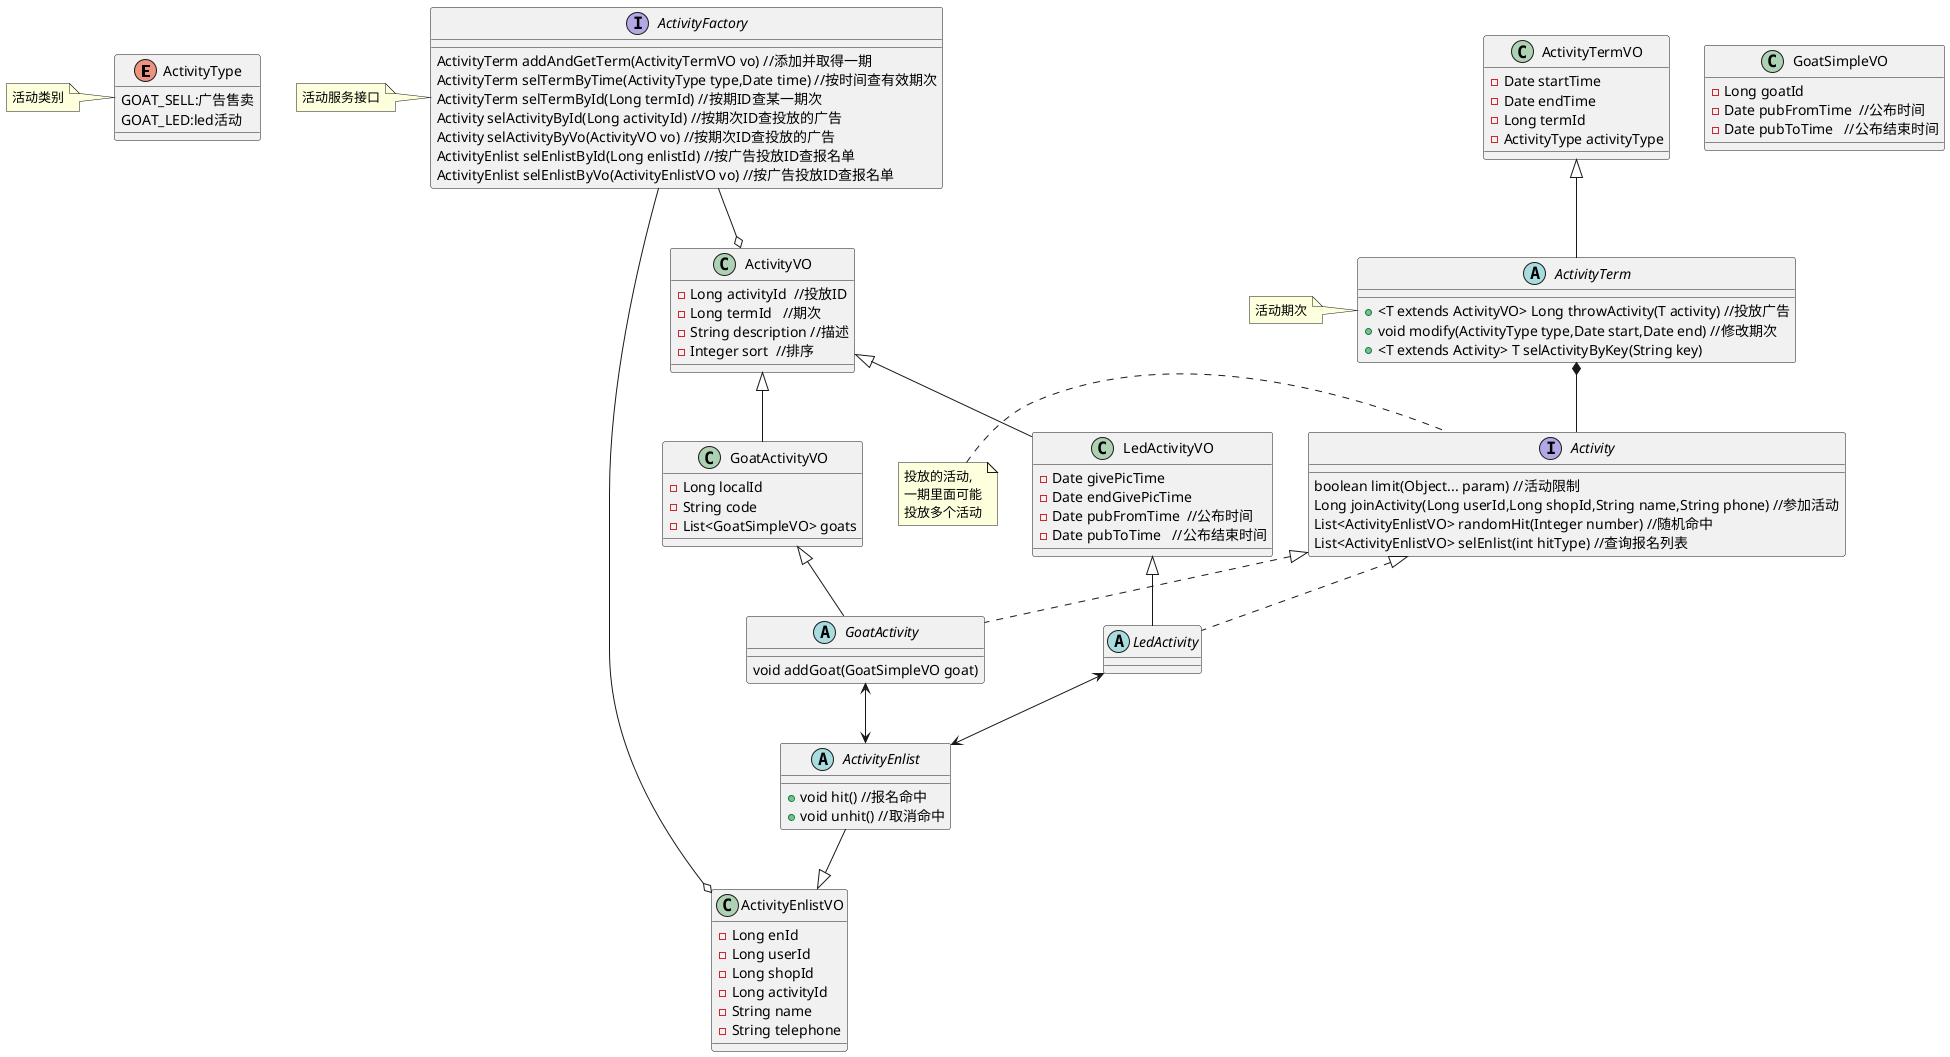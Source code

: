 @startuml

enum ActivityType{
GOAT_SELL:广告售卖
GOAT_LED:led活动
}

note left of ActivityType:活动类别

abstract class ActivityTerm{
+<T extends ActivityVO> Long throwActivity(T activity) //投放广告
+void modify(ActivityType type,Date start,Date end) //修改期次
+<T extends Activity> T selActivityByKey(String key)
}

class ActivityTermVO{
-Date startTime
-Date endTime
-Long termId
-ActivityType activityType
}

note left of ActivityTerm:活动期次

interface Activity{
boolean limit(Object... param) //活动限制
Long joinActivity(Long userId,Long shopId,String name,String phone) //参加活动
List<ActivityEnlistVO> randomHit(Integer number) //随机命中
List<ActivityEnlistVO> selEnlist(int hitType) //查询报名列表
}

note left of Activity:投放的活动,\n一期里面可能\n投放多个活动

abstract class GoatActivity{
 void addGoat(GoatSimpleVO goat)
}

class ActivityVO{
-Long activityId  //投放ID
-Long termId   //期次
-String description //描述
-Integer sort  //排序
}

class GoatActivityVO{
-Long localId
-String code
-List<GoatSimpleVO> goats
}

class GoatSimpleVO{
-Long goatId
-Date pubFromTime  //公布时间
-Date pubToTime   //公布结束时间
}

abstract class LedActivity{
}

class LedActivityVO{
-Date givePicTime
-Date endGivePicTime
-Date pubFromTime  //公布时间
-Date pubToTime   //公布结束时间
}

abstract class ActivityEnlist{
+void hit() //报名命中
+void unhit() //取消命中
}

class ActivityEnlistVO{
-Long enId
-Long userId
-Long shopId
-Long activityId
-String name
-String telephone
}

interface ActivityFactory{
ActivityTerm addAndGetTerm(ActivityTermVO vo) //添加并取得一期
ActivityTerm selTermByTime(ActivityType type,Date time) //按时间查有效期次
ActivityTerm selTermById(Long termId) //按期ID查某一期次
Activity selActivityById(Long activityId) //按期次ID查投放的广告
Activity selActivityByVo(ActivityVO vo) //按期次ID查投放的广告
ActivityEnlist selEnlistById(Long enlistId) //按广告投放ID查报名单
ActivityEnlist selEnlistByVo(ActivityEnlistVO vo) //按广告投放ID查报名单

}

note left of ActivityFactory:活动服务接口
Activity <|.. GoatActivity

Activity <|.. LedActivity

ActivityTerm *-- Activity

ActivityTermVO <|--ActivityTerm

GoatActivity <--> ActivityEnlist
LedActivity <--> ActivityEnlist
ActivityFactory --o ActivityEnlistVO
ActivityFactory --o ActivityVO
ActivityVO <|-- LedActivityVO
ActivityVO <|-- GoatActivityVO

LedActivityVO <|-- LedActivity
GoatActivityVO <|-- GoatActivity
ActivityEnlist --|> ActivityEnlistVO
@enduml